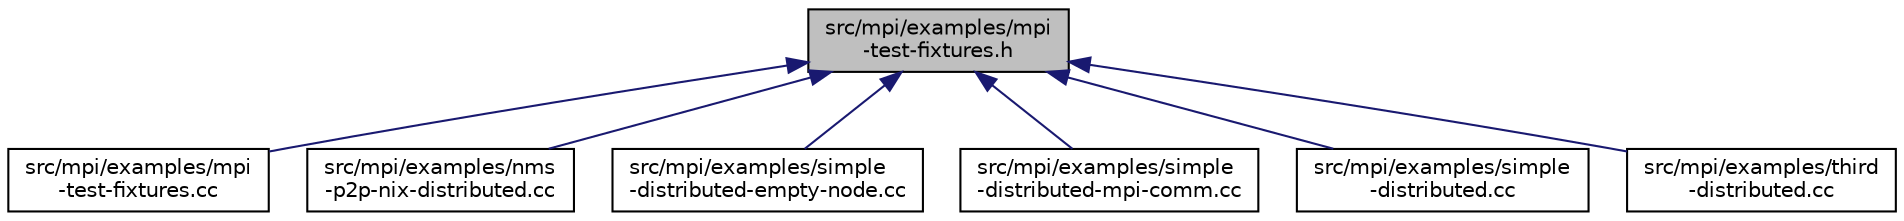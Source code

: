 digraph "src/mpi/examples/mpi-test-fixtures.h"
{
 // LATEX_PDF_SIZE
  edge [fontname="Helvetica",fontsize="10",labelfontname="Helvetica",labelfontsize="10"];
  node [fontname="Helvetica",fontsize="10",shape=record];
  Node1 [label="src/mpi/examples/mpi\l-test-fixtures.h",height=0.2,width=0.4,color="black", fillcolor="grey75", style="filled", fontcolor="black",tooltip="Common methods for MPI examples."];
  Node1 -> Node2 [dir="back",color="midnightblue",fontsize="10",style="solid",fontname="Helvetica"];
  Node2 [label="src/mpi/examples/mpi\l-test-fixtures.cc",height=0.2,width=0.4,color="black", fillcolor="white", style="filled",URL="$mpi-test-fixtures_8cc.html",tooltip=" "];
  Node1 -> Node3 [dir="back",color="midnightblue",fontsize="10",style="solid",fontname="Helvetica"];
  Node3 [label="src/mpi/examples/nms\l-p2p-nix-distributed.cc",height=0.2,width=0.4,color="black", fillcolor="white", style="filled",URL="$nms-p2p-nix-distributed_8cc.html",tooltip="DARPA NMS Campus Network Model."];
  Node1 -> Node4 [dir="back",color="midnightblue",fontsize="10",style="solid",fontname="Helvetica"];
  Node4 [label="src/mpi/examples/simple\l-distributed-empty-node.cc",height=0.2,width=0.4,color="black", fillcolor="white", style="filled",URL="$simple-distributed-empty-node_8cc.html",tooltip="This test is equivalent to simple-distributed but tests boundary cases when one of the ranks has no N..."];
  Node1 -> Node5 [dir="back",color="midnightblue",fontsize="10",style="solid",fontname="Helvetica"];
  Node5 [label="src/mpi/examples/simple\l-distributed-mpi-comm.cc",height=0.2,width=0.4,color="black", fillcolor="white", style="filled",URL="$simple-distributed-mpi-comm_8cc.html",tooltip="This test is equivalent to simple-distributed with the addition of initialization of MPI by user code..."];
  Node1 -> Node6 [dir="back",color="midnightblue",fontsize="10",style="solid",fontname="Helvetica"];
  Node6 [label="src/mpi/examples/simple\l-distributed.cc",height=0.2,width=0.4,color="black", fillcolor="white", style="filled",URL="$simple-distributed_8cc.html",tooltip="TestDistributed creates a dumbbell topology and logically splits it in half."];
  Node1 -> Node7 [dir="back",color="midnightblue",fontsize="10",style="solid",fontname="Helvetica"];
  Node7 [label="src/mpi/examples/third\l-distributed.cc",height=0.2,width=0.4,color="black", fillcolor="white", style="filled",URL="$third-distributed_8cc.html",tooltip="Distributed version of third.cc from the tutorial."];
}
